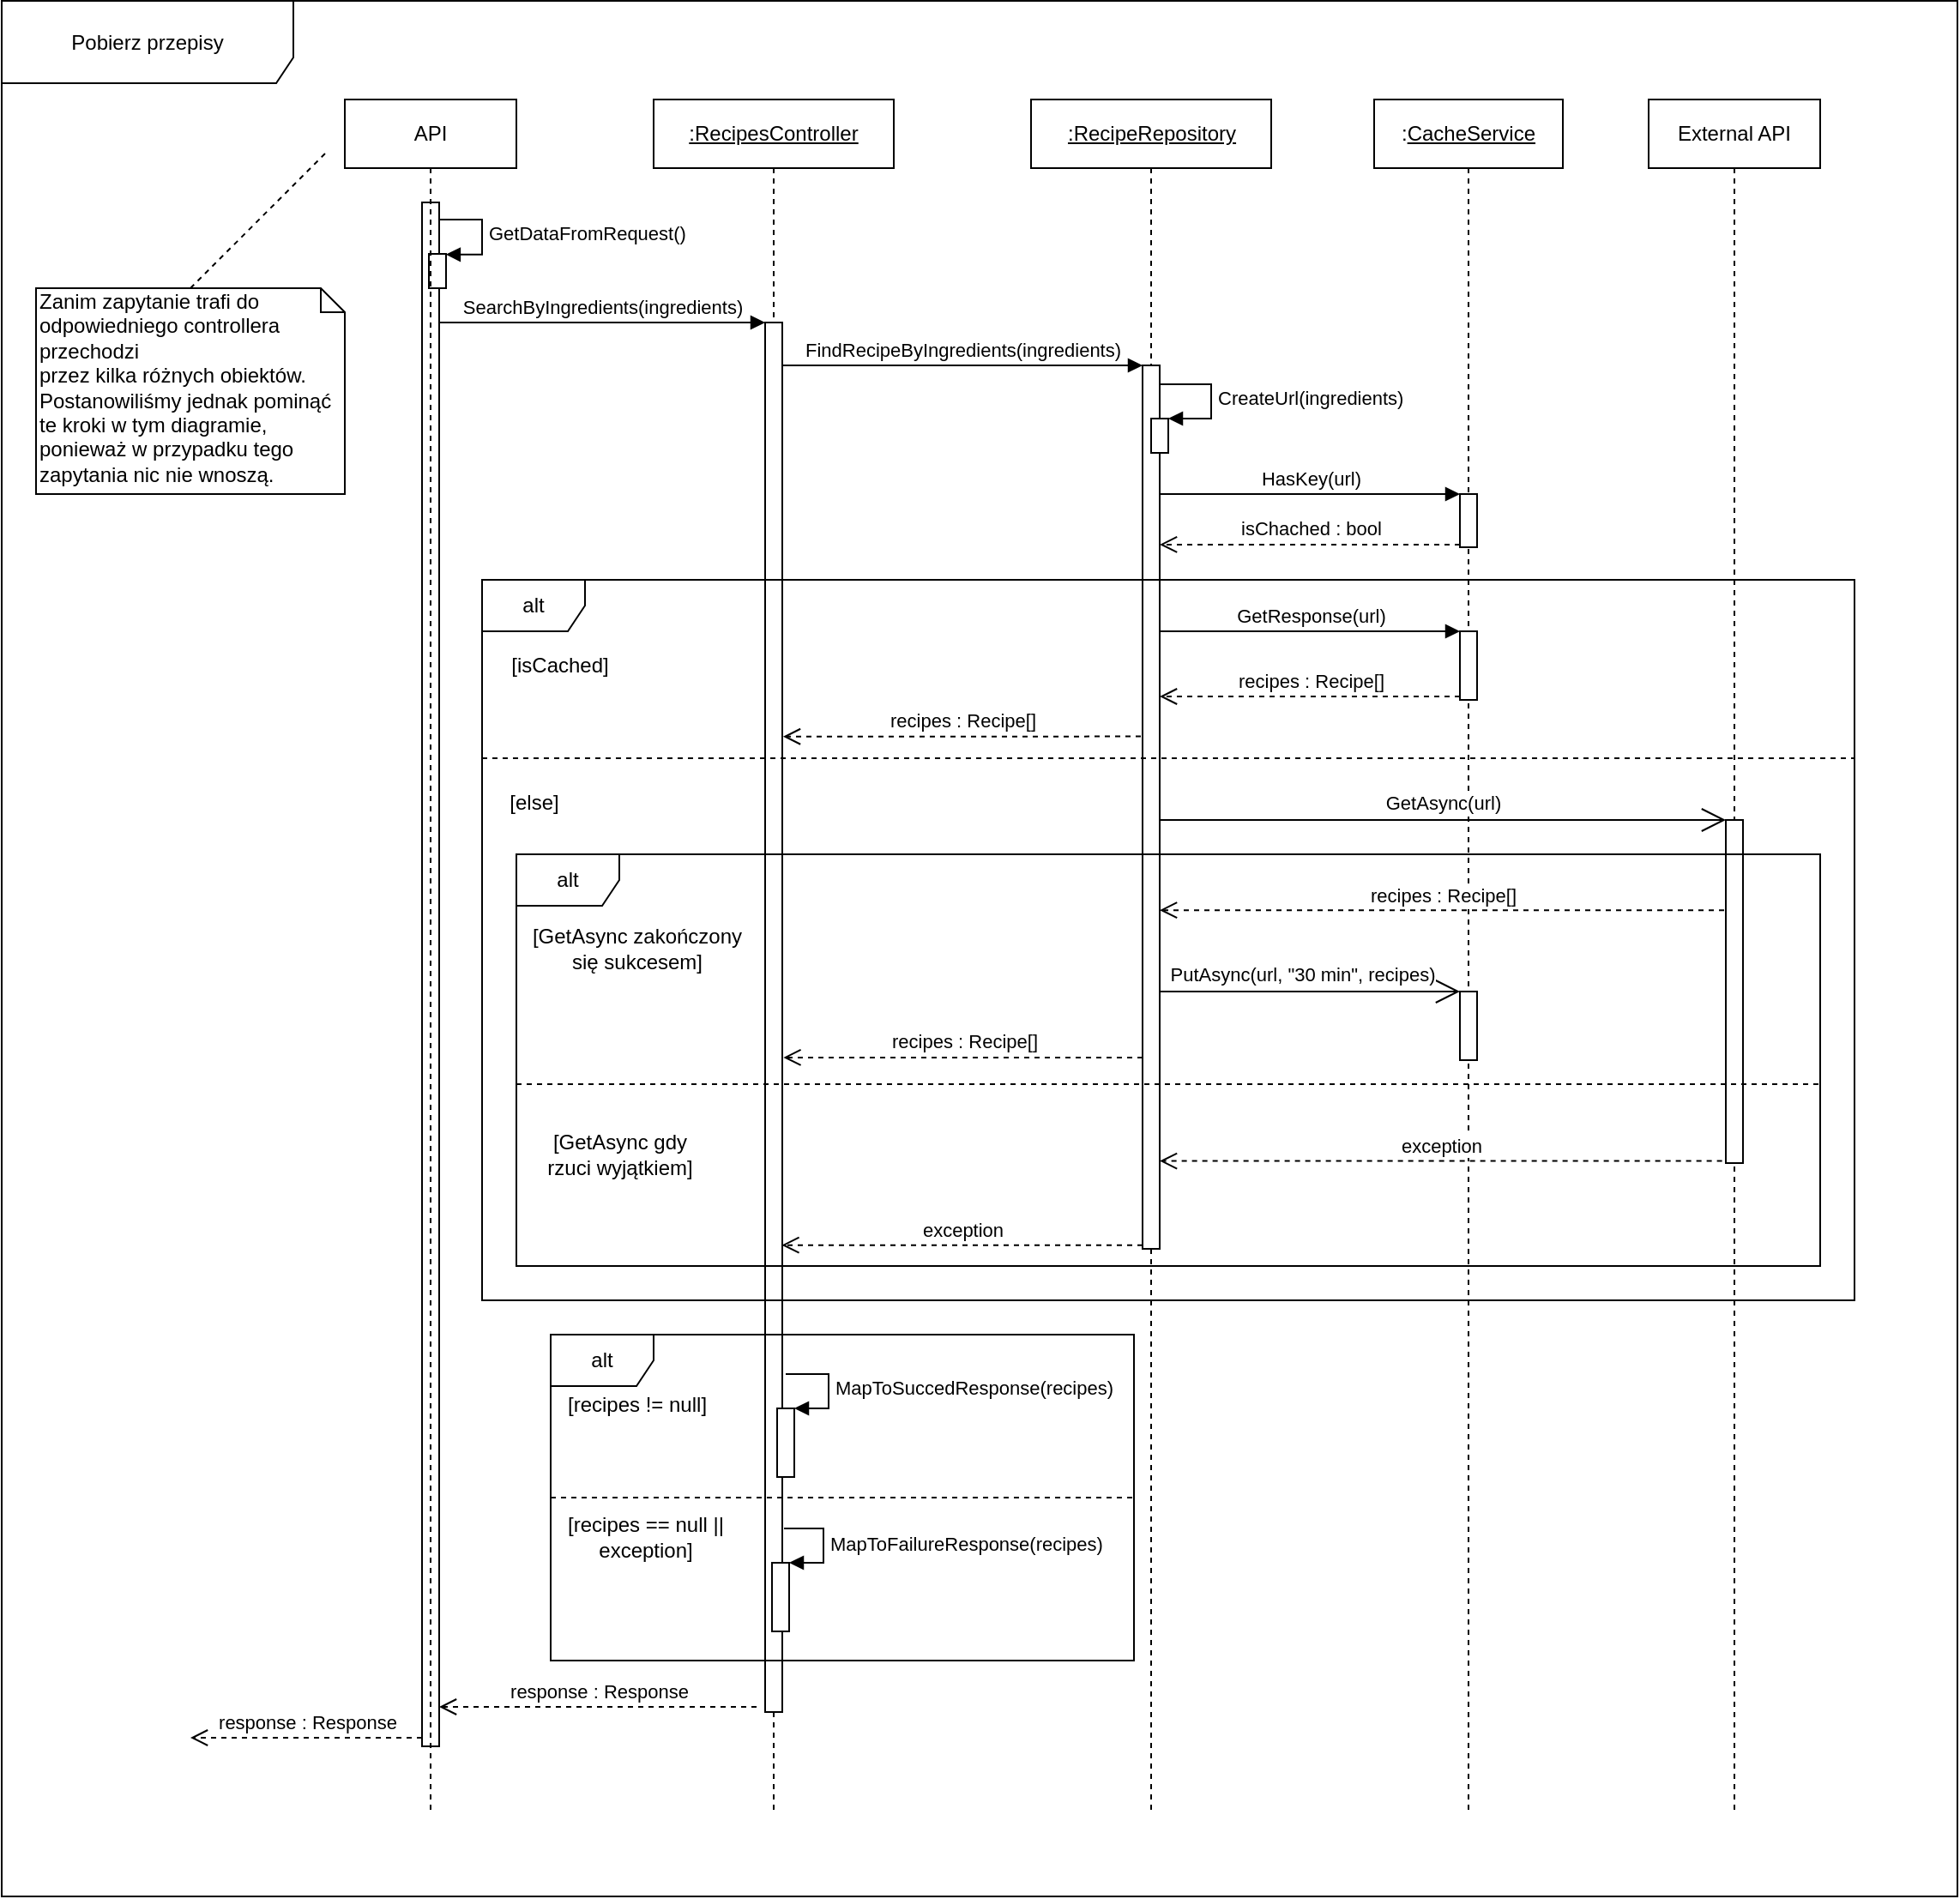 <mxfile version="13.1.11" type="device"><diagram id="yi3k5BCKBtGGCfAJ7r7X" name="Page-1"><mxGraphModel dx="2636" dy="813" grid="1" gridSize="10" guides="1" tooltips="1" connect="1" arrows="1" fold="1" page="1" pageScale="1" pageWidth="827" pageHeight="1169" math="0" shadow="0"><root><mxCell id="0"/><mxCell id="1" parent="0"/><mxCell id="ZfYiJjVtJRSZKMohQ2MH-4" value="&lt;u&gt;:RecipesController&lt;/u&gt;" style="shape=umlLifeline;perimeter=lifelinePerimeter;whiteSpace=wrap;html=1;container=1;collapsible=0;recursiveResize=0;outlineConnect=0;" vertex="1" parent="1"><mxGeometry x="260" y="60" width="140" height="1000" as="geometry"/></mxCell><mxCell id="ZfYiJjVtJRSZKMohQ2MH-6" value="" style="html=1;points=[];perimeter=orthogonalPerimeter;" vertex="1" parent="ZfYiJjVtJRSZKMohQ2MH-4"><mxGeometry x="65" y="130" width="10" height="810" as="geometry"/></mxCell><mxCell id="ZfYiJjVtJRSZKMohQ2MH-7" value="SearchByIngredients(ingredients)" style="html=1;verticalAlign=bottom;endArrow=block;entryX=0;entryY=0;" edge="1" target="ZfYiJjVtJRSZKMohQ2MH-6" parent="1" source="ZfYiJjVtJRSZKMohQ2MH-3"><mxGeometry relative="1" as="geometry"><mxPoint x="240" y="140" as="sourcePoint"/></mxGeometry></mxCell><mxCell id="ZfYiJjVtJRSZKMohQ2MH-8" value="response : Response" style="html=1;verticalAlign=bottom;endArrow=open;dashed=1;endSize=8;" edge="1" parent="1" target="ZfYiJjVtJRSZKMohQ2MH-3"><mxGeometry relative="1" as="geometry"><mxPoint x="140" y="997" as="targetPoint"/><mxPoint x="320" y="997" as="sourcePoint"/></mxGeometry></mxCell><mxCell id="ZfYiJjVtJRSZKMohQ2MH-11" value="&lt;u&gt;:RecipeRepository&lt;/u&gt;" style="html=1;points=[];perimeter=orthogonalPerimeter;shape=umlLifeline;participant=label;fontFamily=Helvetica;fontSize=12;fontColor=#000000;align=center;strokeColor=#000000;fillColor=#ffffff;recursiveResize=0;container=1;collapsible=0;" vertex="1" parent="1"><mxGeometry x="480" y="60" width="140" height="1000" as="geometry"/></mxCell><mxCell id="ZfYiJjVtJRSZKMohQ2MH-13" value="" style="html=1;points=[];perimeter=orthogonalPerimeter;" vertex="1" parent="ZfYiJjVtJRSZKMohQ2MH-11"><mxGeometry x="65" y="155" width="10" height="515" as="geometry"/></mxCell><mxCell id="ZfYiJjVtJRSZKMohQ2MH-20" value="" style="html=1;points=[];perimeter=orthogonalPerimeter;" vertex="1" parent="ZfYiJjVtJRSZKMohQ2MH-11"><mxGeometry x="70" y="186" width="10" height="20" as="geometry"/></mxCell><mxCell id="ZfYiJjVtJRSZKMohQ2MH-21" value="CreateUrl(ingredients)" style="edgeStyle=orthogonalEdgeStyle;html=1;align=left;spacingLeft=2;endArrow=block;rounded=0;entryX=1;entryY=0;" edge="1" parent="ZfYiJjVtJRSZKMohQ2MH-11"><mxGeometry relative="1" as="geometry"><mxPoint x="75" y="166" as="sourcePoint"/><Array as="points"><mxPoint x="105" y="166"/><mxPoint x="105" y="186"/></Array><mxPoint x="80" y="186" as="targetPoint"/></mxGeometry></mxCell><mxCell id="ZfYiJjVtJRSZKMohQ2MH-14" value="FindRecipeByIngredients(ingredients)" style="html=1;verticalAlign=bottom;endArrow=block;entryX=0;entryY=0;" edge="1" target="ZfYiJjVtJRSZKMohQ2MH-13" parent="1" source="ZfYiJjVtJRSZKMohQ2MH-6"><mxGeometry relative="1" as="geometry"><mxPoint x="485" y="240" as="sourcePoint"/></mxGeometry></mxCell><mxCell id="ZfYiJjVtJRSZKMohQ2MH-16" value=":&lt;u&gt;CacheService&lt;/u&gt;" style="shape=umlLifeline;perimeter=lifelinePerimeter;whiteSpace=wrap;html=1;container=1;collapsible=0;recursiveResize=0;outlineConnect=0;" vertex="1" parent="1"><mxGeometry x="680" y="60" width="110" height="1000" as="geometry"/></mxCell><mxCell id="ZfYiJjVtJRSZKMohQ2MH-17" value="" style="html=1;points=[];perimeter=orthogonalPerimeter;" vertex="1" parent="ZfYiJjVtJRSZKMohQ2MH-16"><mxGeometry x="50" y="230" width="10" height="31" as="geometry"/></mxCell><mxCell id="ZfYiJjVtJRSZKMohQ2MH-25" value="" style="html=1;points=[];perimeter=orthogonalPerimeter;" vertex="1" parent="ZfYiJjVtJRSZKMohQ2MH-16"><mxGeometry x="50" y="310" width="10" height="40" as="geometry"/></mxCell><mxCell id="ZfYiJjVtJRSZKMohQ2MH-36" value="" style="html=1;points=[];perimeter=orthogonalPerimeter;" vertex="1" parent="ZfYiJjVtJRSZKMohQ2MH-16"><mxGeometry x="50" y="520" width="10" height="40" as="geometry"/></mxCell><mxCell id="ZfYiJjVtJRSZKMohQ2MH-18" value="HasKey(url)" style="html=1;verticalAlign=bottom;endArrow=block;entryX=0;entryY=0;" edge="1" target="ZfYiJjVtJRSZKMohQ2MH-17" parent="1" source="ZfYiJjVtJRSZKMohQ2MH-13"><mxGeometry relative="1" as="geometry"><mxPoint x="650" y="240" as="sourcePoint"/></mxGeometry></mxCell><mxCell id="ZfYiJjVtJRSZKMohQ2MH-19" value="isChached : bool" style="html=1;verticalAlign=bottom;endArrow=open;dashed=1;endSize=8;exitX=0;exitY=0.95;" edge="1" source="ZfYiJjVtJRSZKMohQ2MH-17" parent="1" target="ZfYiJjVtJRSZKMohQ2MH-13"><mxGeometry relative="1" as="geometry"><mxPoint x="650" y="316" as="targetPoint"/></mxGeometry></mxCell><mxCell id="ZfYiJjVtJRSZKMohQ2MH-26" value="GetResponse(url)" style="html=1;verticalAlign=bottom;endArrow=block;entryX=0;entryY=0;" edge="1" target="ZfYiJjVtJRSZKMohQ2MH-25" parent="1" source="ZfYiJjVtJRSZKMohQ2MH-13"><mxGeometry relative="1" as="geometry"><mxPoint x="665" y="372.5" as="sourcePoint"/></mxGeometry></mxCell><mxCell id="ZfYiJjVtJRSZKMohQ2MH-27" value="recipes : Recipe[]" style="html=1;verticalAlign=bottom;endArrow=open;dashed=1;endSize=8;exitX=0;exitY=0.95;" edge="1" source="ZfYiJjVtJRSZKMohQ2MH-25" parent="1" target="ZfYiJjVtJRSZKMohQ2MH-13"><mxGeometry relative="1" as="geometry"><mxPoint x="665" y="448.5" as="targetPoint"/></mxGeometry></mxCell><mxCell id="ZfYiJjVtJRSZKMohQ2MH-28" value="External API" style="shape=umlLifeline;perimeter=lifelinePerimeter;whiteSpace=wrap;html=1;container=1;collapsible=0;recursiveResize=0;outlineConnect=0;" vertex="1" parent="1"><mxGeometry x="840" y="60" width="100" height="1000" as="geometry"/></mxCell><mxCell id="ZfYiJjVtJRSZKMohQ2MH-29" value="" style="html=1;points=[];perimeter=orthogonalPerimeter;" vertex="1" parent="ZfYiJjVtJRSZKMohQ2MH-28"><mxGeometry x="45" y="420" width="10" height="200" as="geometry"/></mxCell><mxCell id="ZfYiJjVtJRSZKMohQ2MH-33" value="GetAsync(url)" style="endArrow=open;endSize=12;dashed=0;html=1;" edge="1" parent="1" source="ZfYiJjVtJRSZKMohQ2MH-13" target="ZfYiJjVtJRSZKMohQ2MH-29"><mxGeometry y="10" width="160" relative="1" as="geometry"><mxPoint x="760" y="580" as="sourcePoint"/><mxPoint x="920" y="580" as="targetPoint"/><mxPoint as="offset"/></mxGeometry></mxCell><mxCell id="ZfYiJjVtJRSZKMohQ2MH-37" value="PutAsync(url, &quot;30 min&quot;, recipes)" style="endArrow=open;endSize=12;dashed=0;html=1;" edge="1" target="ZfYiJjVtJRSZKMohQ2MH-36" parent="1" source="ZfYiJjVtJRSZKMohQ2MH-13"><mxGeometry x="-0.056" y="10" relative="1" as="geometry"><mxPoint x="665" y="545" as="sourcePoint"/><mxPoint as="offset"/></mxGeometry></mxCell><mxCell id="ZfYiJjVtJRSZKMohQ2MH-35" value="[isCached]" style="text;html=1;align=center;verticalAlign=middle;resizable=0;points=[];autosize=1;" vertex="1" parent="1"><mxGeometry x="170" y="380" width="70" height="20" as="geometry"/></mxCell><mxCell id="ZfYiJjVtJRSZKMohQ2MH-40" value="[else]" style="text;html=1;align=center;verticalAlign=middle;resizable=0;points=[];autosize=1;" vertex="1" parent="1"><mxGeometry x="170" y="460" width="40" height="20" as="geometry"/></mxCell><mxCell id="ZfYiJjVtJRSZKMohQ2MH-31" value="recipes : Recipe[]" style="html=1;verticalAlign=bottom;endArrow=open;dashed=1;endSize=8;exitX=-0.1;exitY=0.263;exitDx=0;exitDy=0;exitPerimeter=0;" edge="1" source="ZfYiJjVtJRSZKMohQ2MH-29" parent="1" target="ZfYiJjVtJRSZKMohQ2MH-13"><mxGeometry relative="1" as="geometry"><mxPoint x="555" y="587" as="targetPoint"/><mxPoint x="882" y="587" as="sourcePoint"/></mxGeometry></mxCell><mxCell id="ZfYiJjVtJRSZKMohQ2MH-39" value="" style="line;strokeWidth=1;fillColor=none;align=left;verticalAlign=middle;spacingTop=-1;spacingLeft=3;spacingRight=3;rotatable=0;labelPosition=right;points=[];portConstraint=eastwest;dashed=1;" vertex="1" parent="1"><mxGeometry x="160" y="440" width="800" height="8" as="geometry"/></mxCell><mxCell id="ZfYiJjVtJRSZKMohQ2MH-47" value="response : Response" style="html=1;verticalAlign=bottom;endArrow=open;dashed=1;endSize=8;" edge="1" parent="1" source="ZfYiJjVtJRSZKMohQ2MH-3"><mxGeometry relative="1" as="geometry"><mxPoint x="-10" y="1015" as="targetPoint"/><mxPoint x="130" y="940" as="sourcePoint"/></mxGeometry></mxCell><mxCell id="ZfYiJjVtJRSZKMohQ2MH-48" value="alt" style="shape=umlFrame;whiteSpace=wrap;html=1;" vertex="1" parent="1"><mxGeometry x="200" y="780" width="340" height="190" as="geometry"/></mxCell><mxCell id="ZfYiJjVtJRSZKMohQ2MH-49" value="" style="html=1;points=[];perimeter=orthogonalPerimeter;" vertex="1" parent="1"><mxGeometry x="332" y="823" width="10" height="40" as="geometry"/></mxCell><mxCell id="ZfYiJjVtJRSZKMohQ2MH-50" value="MapToSuccedResponse(recipes)" style="edgeStyle=orthogonalEdgeStyle;html=1;align=left;spacingLeft=2;endArrow=block;rounded=0;entryX=1;entryY=0;" edge="1" target="ZfYiJjVtJRSZKMohQ2MH-49" parent="1"><mxGeometry relative="1" as="geometry"><mxPoint x="337" y="803" as="sourcePoint"/><Array as="points"><mxPoint x="362" y="803"/></Array></mxGeometry></mxCell><mxCell id="ZfYiJjVtJRSZKMohQ2MH-52" value="" style="html=1;points=[];perimeter=orthogonalPerimeter;" vertex="1" parent="1"><mxGeometry x="329" y="913" width="10" height="40" as="geometry"/></mxCell><mxCell id="ZfYiJjVtJRSZKMohQ2MH-53" value="MapToFailureResponse(recipes)" style="edgeStyle=orthogonalEdgeStyle;html=1;align=left;spacingLeft=2;endArrow=block;rounded=0;entryX=1;entryY=0;" edge="1" parent="1" target="ZfYiJjVtJRSZKMohQ2MH-52"><mxGeometry relative="1" as="geometry"><mxPoint x="336" y="893" as="sourcePoint"/><Array as="points"><mxPoint x="359" y="893"/><mxPoint x="359" y="913"/></Array></mxGeometry></mxCell><mxCell id="ZfYiJjVtJRSZKMohQ2MH-54" value="" style="line;strokeWidth=1;fillColor=none;align=left;verticalAlign=middle;spacingTop=-1;spacingLeft=3;spacingRight=3;rotatable=0;labelPosition=right;points=[];portConstraint=eastwest;dashed=1;" vertex="1" parent="1"><mxGeometry x="200" y="871" width="341" height="8" as="geometry"/></mxCell><mxCell id="ZfYiJjVtJRSZKMohQ2MH-55" value="[recipes != null]" style="text;html=1;align=center;verticalAlign=middle;resizable=0;points=[];autosize=1;" vertex="1" parent="1"><mxGeometry x="200" y="811" width="100" height="20" as="geometry"/></mxCell><mxCell id="ZfYiJjVtJRSZKMohQ2MH-56" value="[recipes == null ||&lt;br&gt;exception]" style="text;html=1;align=center;verticalAlign=middle;resizable=0;points=[];autosize=1;" vertex="1" parent="1"><mxGeometry x="200" y="883" width="110" height="30" as="geometry"/></mxCell><mxCell id="ZfYiJjVtJRSZKMohQ2MH-58" value="recipes : Recipe[]" style="html=1;verticalAlign=bottom;endArrow=open;dashed=1;endSize=8;entryX=1.047;entryY=0.298;entryDx=0;entryDy=0;entryPerimeter=0;exitX=-0.1;exitY=0.42;exitDx=0;exitDy=0;exitPerimeter=0;" edge="1" parent="1" source="ZfYiJjVtJRSZKMohQ2MH-13" target="ZfYiJjVtJRSZKMohQ2MH-6"><mxGeometry relative="1" as="geometry"><mxPoint x="366" y="430" as="targetPoint"/><mxPoint x="541" y="430" as="sourcePoint"/></mxGeometry></mxCell><mxCell id="ZfYiJjVtJRSZKMohQ2MH-61" value="exception" style="html=1;verticalAlign=bottom;endArrow=open;dashed=1;endSize=8;exitX=-0.218;exitY=0.994;exitDx=0;exitDy=0;exitPerimeter=0;" edge="1" parent="1" source="ZfYiJjVtJRSZKMohQ2MH-29" target="ZfYiJjVtJRSZKMohQ2MH-13"><mxGeometry relative="1" as="geometry"><mxPoint x="567" y="523.92" as="targetPoint"/><mxPoint x="895" y="523.92" as="sourcePoint"/></mxGeometry></mxCell><mxCell id="ZfYiJjVtJRSZKMohQ2MH-65" value="[GetAsync gdy &lt;br&gt;rzuci wyjątkiem]" style="text;html=1;align=center;verticalAlign=middle;resizable=0;points=[];autosize=1;" vertex="1" parent="1"><mxGeometry x="190" y="660" width="100" height="30" as="geometry"/></mxCell><mxCell id="ZfYiJjVtJRSZKMohQ2MH-66" value="[GetAsync zakończony &lt;br&gt;się sukcesem]" style="text;html=1;align=center;verticalAlign=middle;resizable=0;points=[];autosize=1;" vertex="1" parent="1"><mxGeometry x="180" y="540" width="140" height="30" as="geometry"/></mxCell><mxCell id="ZfYiJjVtJRSZKMohQ2MH-68" value="recipes : Recipe[]" style="html=1;verticalAlign=bottom;endArrow=open;dashed=1;endSize=8;entryX=1.067;entryY=0.529;entryDx=0;entryDy=0;entryPerimeter=0;" edge="1" parent="1" source="ZfYiJjVtJRSZKMohQ2MH-13" target="ZfYiJjVtJRSZKMohQ2MH-6"><mxGeometry relative="1" as="geometry"><mxPoint x="340" y="618" as="targetPoint"/><mxPoint x="541" y="610.0" as="sourcePoint"/></mxGeometry></mxCell><mxCell id="ZfYiJjVtJRSZKMohQ2MH-67" value="" style="line;strokeWidth=1;fillColor=none;align=left;verticalAlign=middle;spacingTop=-1;spacingLeft=3;spacingRight=3;rotatable=0;labelPosition=right;points=[];portConstraint=eastwest;dashed=1;" vertex="1" parent="1"><mxGeometry x="180" y="630" width="760" height="8" as="geometry"/></mxCell><mxCell id="ZfYiJjVtJRSZKMohQ2MH-69" value="exception" style="html=1;verticalAlign=bottom;endArrow=open;dashed=1;endSize=8;entryX=0.967;entryY=0.664;entryDx=0;entryDy=0;entryPerimeter=0;" edge="1" parent="1" source="ZfYiJjVtJRSZKMohQ2MH-13" target="ZfYiJjVtJRSZKMohQ2MH-6"><mxGeometry relative="1" as="geometry"><mxPoint x="340" y="727" as="targetPoint"/><mxPoint x="480.0" y="724.41" as="sourcePoint"/></mxGeometry></mxCell><mxCell id="ZfYiJjVtJRSZKMohQ2MH-64" value="alt" style="shape=umlFrame;whiteSpace=wrap;html=1;" vertex="1" parent="1"><mxGeometry x="180" y="500" width="760" height="240" as="geometry"/></mxCell><mxCell id="ZfYiJjVtJRSZKMohQ2MH-24" value="alt" style="shape=umlFrame;whiteSpace=wrap;html=1;" vertex="1" parent="1"><mxGeometry x="160" y="340" width="800" height="420" as="geometry"/></mxCell><mxCell id="ZfYiJjVtJRSZKMohQ2MH-72" value="Zanim zapytanie trafi do odpowiedniego controllera przechodzi&lt;br&gt;przez kilka różnych obiektów. Postanowiliśmy jednak pominąć te kroki w tym diagramie, ponieważ w przypadku tego zapytania nic nie wnoszą.&amp;nbsp;" style="shape=note;whiteSpace=wrap;html=1;size=14;verticalAlign=top;align=left;spacingTop=-6;" vertex="1" parent="1"><mxGeometry x="-100" y="170" width="180" height="120" as="geometry"/></mxCell><mxCell id="ZfYiJjVtJRSZKMohQ2MH-73" value="" style="endArrow=none;dashed=1;html=1;exitX=0.5;exitY=0;exitDx=0;exitDy=0;exitPerimeter=0;" edge="1" parent="1" source="ZfYiJjVtJRSZKMohQ2MH-72"><mxGeometry width="50" height="50" relative="1" as="geometry"><mxPoint x="-210" y="130" as="sourcePoint"/><mxPoint x="70" y="90" as="targetPoint"/></mxGeometry></mxCell><mxCell id="ZfYiJjVtJRSZKMohQ2MH-3" value="" style="html=1;points=[];perimeter=orthogonalPerimeter;" vertex="1" parent="1"><mxGeometry x="125" y="120" width="10" height="900" as="geometry"/></mxCell><mxCell id="ZfYiJjVtJRSZKMohQ2MH-9" value="" style="html=1;points=[];perimeter=orthogonalPerimeter;" vertex="1" parent="1"><mxGeometry x="129" y="150" width="10" height="20" as="geometry"/></mxCell><mxCell id="ZfYiJjVtJRSZKMohQ2MH-10" value="GetDataFromRequest()" style="edgeStyle=orthogonalEdgeStyle;html=1;align=left;spacingLeft=2;endArrow=block;rounded=0;entryX=0.995;entryY=0.019;entryDx=0;entryDy=0;entryPerimeter=0;" edge="1" target="ZfYiJjVtJRSZKMohQ2MH-9" parent="1"><mxGeometry relative="1" as="geometry"><mxPoint x="135" y="130" as="sourcePoint"/><Array as="points"><mxPoint x="160" y="130"/><mxPoint x="160" y="150"/></Array><mxPoint x="141" y="150" as="targetPoint"/></mxGeometry></mxCell><mxCell id="ZfYiJjVtJRSZKMohQ2MH-1" value="API" style="shape=umlLifeline;perimeter=lifelinePerimeter;whiteSpace=wrap;html=1;container=1;collapsible=0;recursiveResize=0;outlineConnect=0;" vertex="1" parent="1"><mxGeometry x="80" y="60" width="100" height="1000" as="geometry"/></mxCell><mxCell id="ZfYiJjVtJRSZKMohQ2MH-74" value="Pobierz przepisy" style="shape=umlFrame;whiteSpace=wrap;html=1;width=170;height=48;" vertex="1" parent="1"><mxGeometry x="-120" y="2.5" width="1140" height="1105" as="geometry"/></mxCell></root></mxGraphModel></diagram></mxfile>